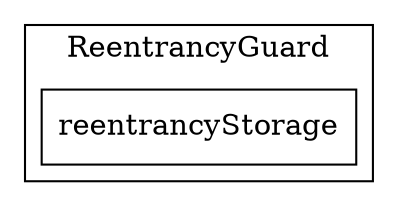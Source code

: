 strict digraph {
rankdir="LR"
node [shape=box]
subgraph cluster_66_ReentrancyGuard {
label = "ReentrancyGuard"
"66_reentrancyStorage" [label="reentrancyStorage"]
}subgraph cluster_solidity {
label = "[Solidity]"
}
}